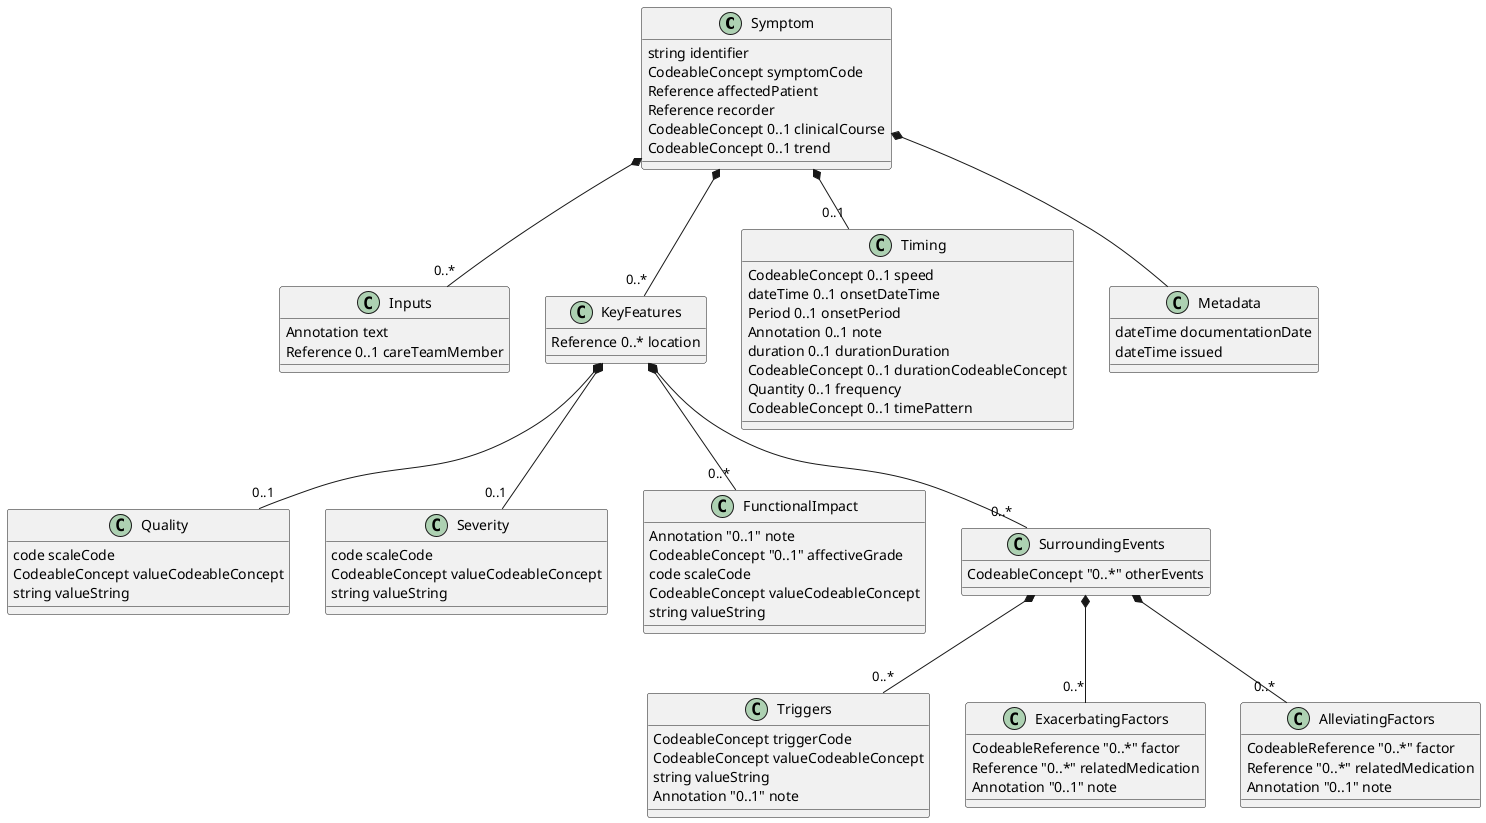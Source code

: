 @startuml
class Symptom {
  string identifier
  CodeableConcept symptomCode
  Reference affectedPatient
  Reference recorder
  CodeableConcept 0..1 clinicalCourse
  CodeableConcept 0..1 trend
}
Symptom *-- "0..*" Inputs
class Inputs {
	Annotation text
	Reference 0..1 careTeamMember
}
Symptom *-- "0..*" KeyFeatures
class KeyFeatures {
  Reference 0..* location
}
KeyFeatures *-- "0..1" Quality
class Quality {
  code scaleCode
  CodeableConcept valueCodeableConcept
  string valueString
}
KeyFeatures *-- "0..1" Severity
class Severity {
  code scaleCode
  CodeableConcept valueCodeableConcept
  string valueString
}
KeyFeatures *-- "0..*" FunctionalImpact
class FunctionalImpact {
  Annotation "0..1" note
  CodeableConcept "0..1" affectiveGrade
  code scaleCode
  CodeableConcept valueCodeableConcept
  string valueString
}
KeyFeatures *-- "0..*" SurroundingEvents
class SurroundingEvents {
  CodeableConcept "0..*" otherEvents
}
SurroundingEvents *-- "0..*" Triggers
class Triggers {
  CodeableConcept triggerCode
  CodeableConcept valueCodeableConcept
  string valueString
  Annotation "0..1" note
}
SurroundingEvents *-- "0..*" ExacerbatingFactors
class ExacerbatingFactors {
  CodeableReference "0..*" factor
  Reference "0..*" relatedMedication
  Annotation "0..1" note
}
SurroundingEvents *-- "0..*" AlleviatingFactors
class AlleviatingFactors {
  CodeableReference "0..*" factor
  Reference "0..*" relatedMedication
  Annotation "0..1" note
}

Symptom *-- "0..1" Timing
class Timing {
  CodeableConcept 0..1 speed
  dateTime 0..1 onsetDateTime
  Period 0..1 onsetPeriod
  Annotation 0..1 note
  duration 0..1 durationDuration
  CodeableConcept 0..1 durationCodeableConcept
  Quantity 0..1 frequency
  CodeableConcept 0..1 timePattern
}

Symptom *-- Metadata
class Metadata {
dateTime documentationDate
dateTime issued
}

@enduml
